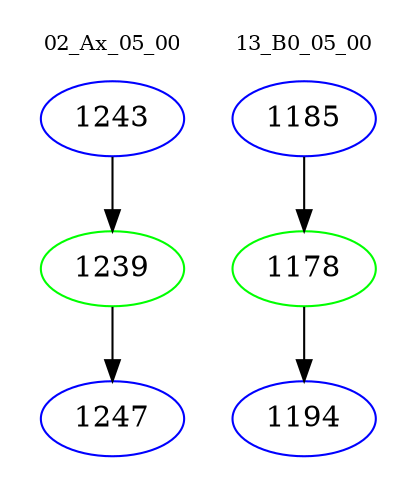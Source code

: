 digraph{
subgraph cluster_0 {
color = white
label = "02_Ax_05_00";
fontsize=10;
T0_1243 [label="1243", color="blue"]
T0_1243 -> T0_1239 [color="black"]
T0_1239 [label="1239", color="green"]
T0_1239 -> T0_1247 [color="black"]
T0_1247 [label="1247", color="blue"]
}
subgraph cluster_1 {
color = white
label = "13_B0_05_00";
fontsize=10;
T1_1185 [label="1185", color="blue"]
T1_1185 -> T1_1178 [color="black"]
T1_1178 [label="1178", color="green"]
T1_1178 -> T1_1194 [color="black"]
T1_1194 [label="1194", color="blue"]
}
}
